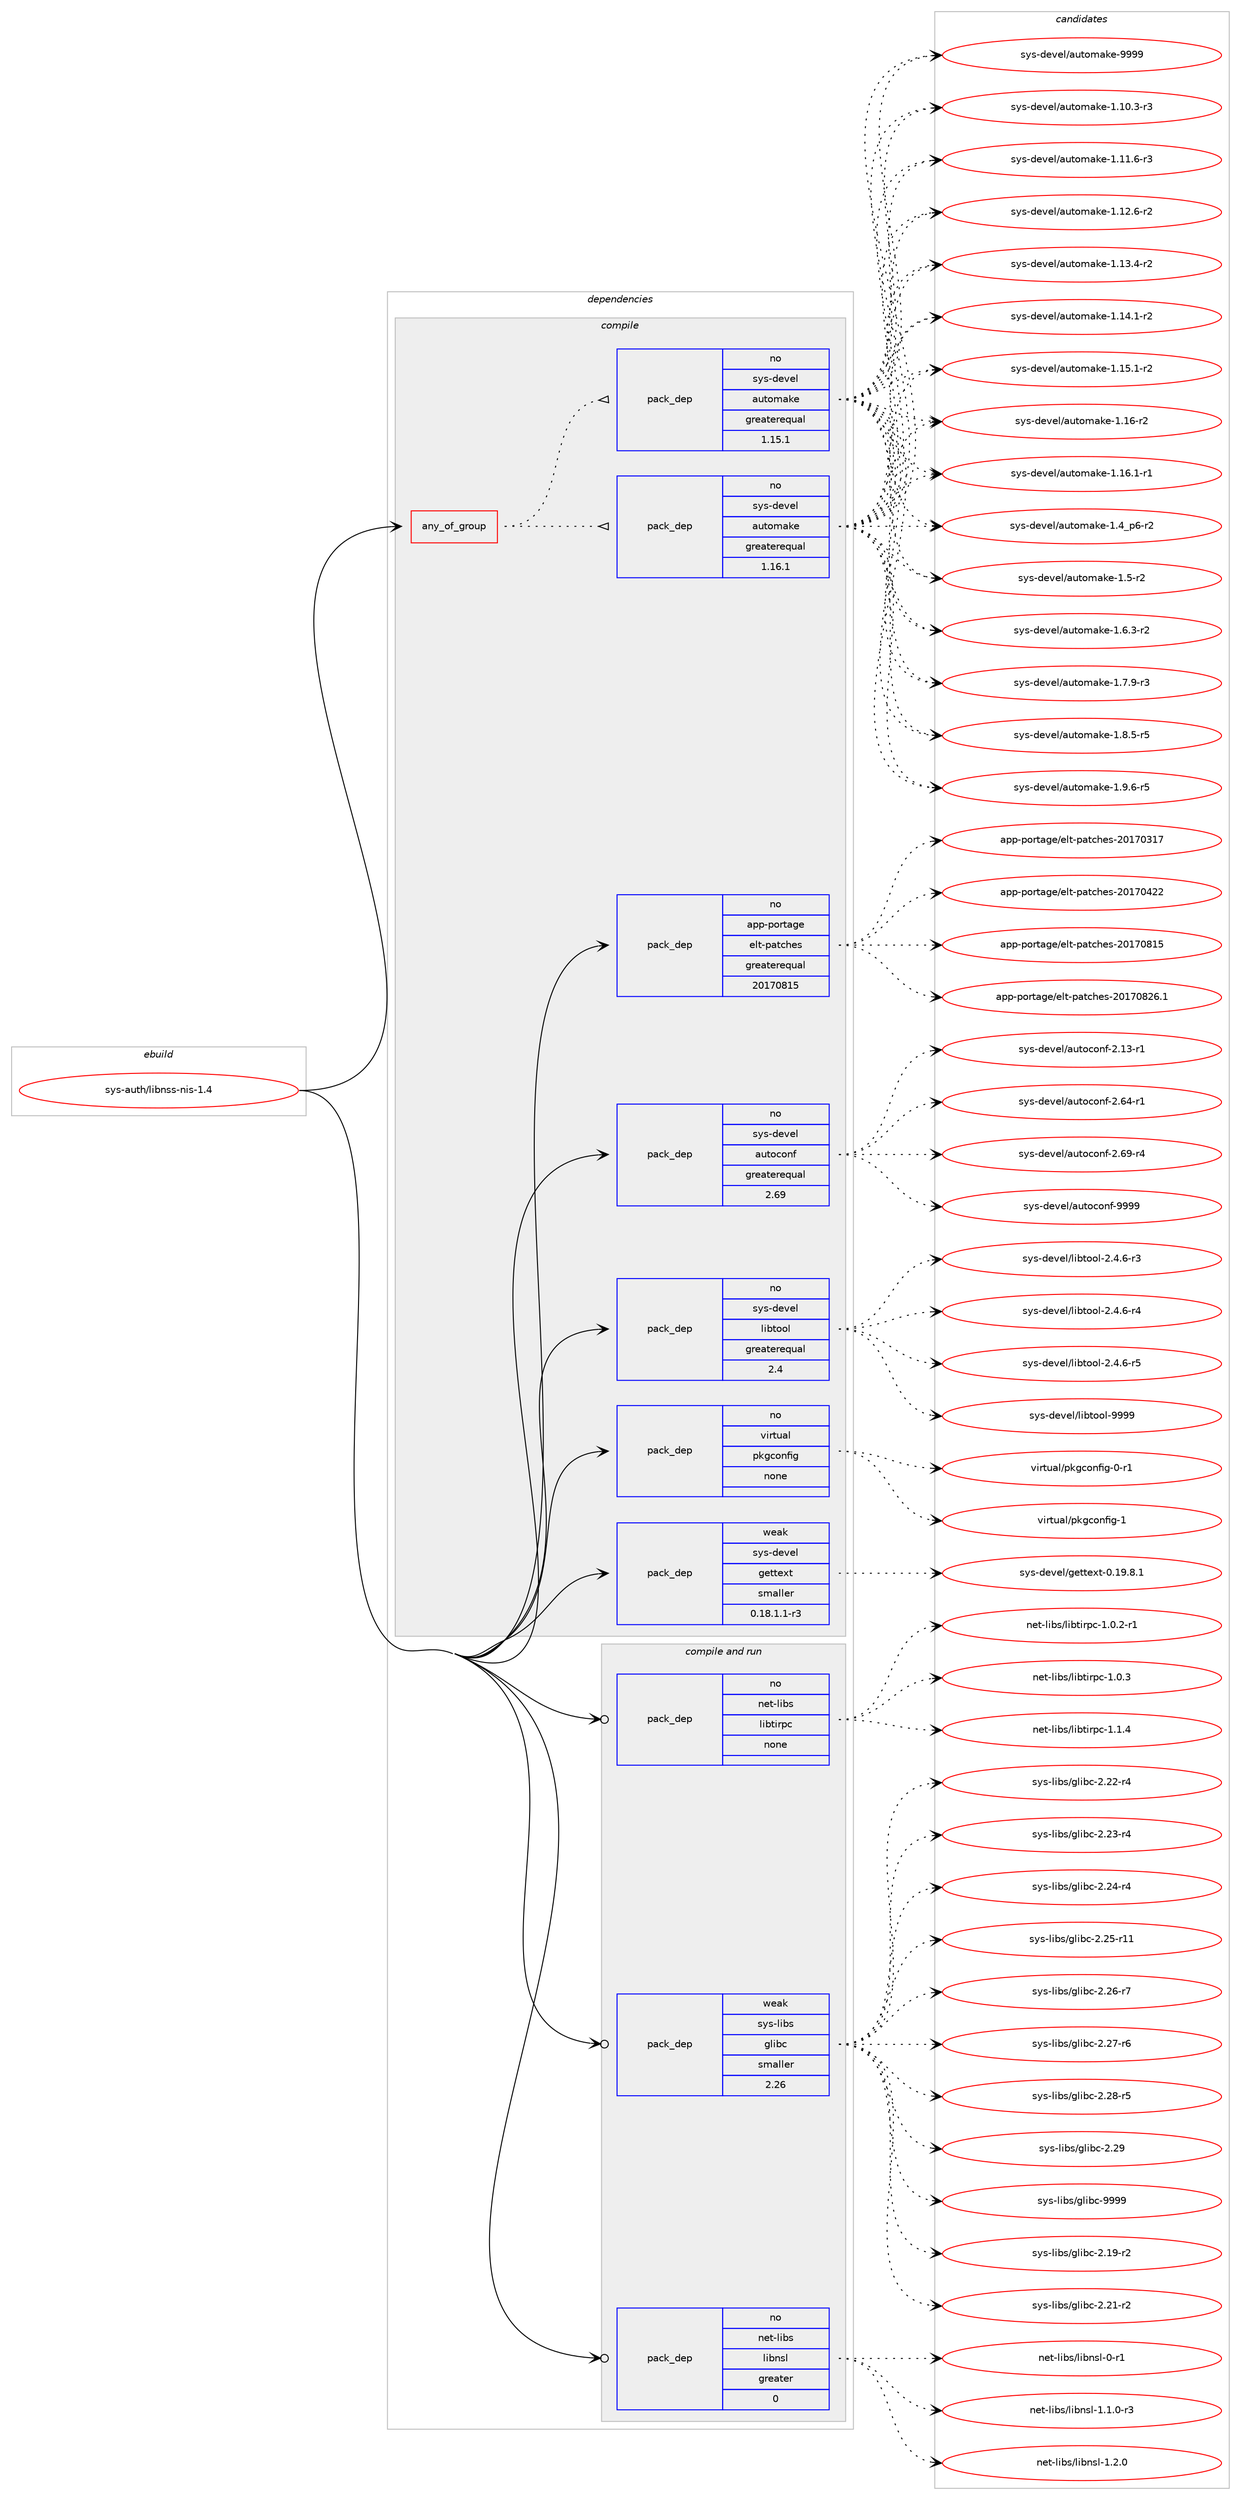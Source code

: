 digraph prolog {

# *************
# Graph options
# *************

newrank=true;
concentrate=true;
compound=true;
graph [rankdir=LR,fontname=Helvetica,fontsize=10,ranksep=1.5];#, ranksep=2.5, nodesep=0.2];
edge  [arrowhead=vee];
node  [fontname=Helvetica,fontsize=10];

# **********
# The ebuild
# **********

subgraph cluster_leftcol {
color=gray;
rank=same;
label=<<i>ebuild</i>>;
id [label="sys-auth/libnss-nis-1.4", color=red, width=4, href="../sys-auth/libnss-nis-1.4.svg"];
}

# ****************
# The dependencies
# ****************

subgraph cluster_midcol {
color=gray;
label=<<i>dependencies</i>>;
subgraph cluster_compile {
fillcolor="#eeeeee";
style=filled;
label=<<i>compile</i>>;
subgraph any27221 {
dependency1717178 [label=<<TABLE BORDER="0" CELLBORDER="1" CELLSPACING="0" CELLPADDING="4"><TR><TD CELLPADDING="10">any_of_group</TD></TR></TABLE>>, shape=none, color=red];subgraph pack1231349 {
dependency1717179 [label=<<TABLE BORDER="0" CELLBORDER="1" CELLSPACING="0" CELLPADDING="4" WIDTH="220"><TR><TD ROWSPAN="6" CELLPADDING="30">pack_dep</TD></TR><TR><TD WIDTH="110">no</TD></TR><TR><TD>sys-devel</TD></TR><TR><TD>automake</TD></TR><TR><TD>greaterequal</TD></TR><TR><TD>1.16.1</TD></TR></TABLE>>, shape=none, color=blue];
}
dependency1717178:e -> dependency1717179:w [weight=20,style="dotted",arrowhead="oinv"];
subgraph pack1231350 {
dependency1717180 [label=<<TABLE BORDER="0" CELLBORDER="1" CELLSPACING="0" CELLPADDING="4" WIDTH="220"><TR><TD ROWSPAN="6" CELLPADDING="30">pack_dep</TD></TR><TR><TD WIDTH="110">no</TD></TR><TR><TD>sys-devel</TD></TR><TR><TD>automake</TD></TR><TR><TD>greaterequal</TD></TR><TR><TD>1.15.1</TD></TR></TABLE>>, shape=none, color=blue];
}
dependency1717178:e -> dependency1717180:w [weight=20,style="dotted",arrowhead="oinv"];
}
id:e -> dependency1717178:w [weight=20,style="solid",arrowhead="vee"];
subgraph pack1231351 {
dependency1717181 [label=<<TABLE BORDER="0" CELLBORDER="1" CELLSPACING="0" CELLPADDING="4" WIDTH="220"><TR><TD ROWSPAN="6" CELLPADDING="30">pack_dep</TD></TR><TR><TD WIDTH="110">no</TD></TR><TR><TD>app-portage</TD></TR><TR><TD>elt-patches</TD></TR><TR><TD>greaterequal</TD></TR><TR><TD>20170815</TD></TR></TABLE>>, shape=none, color=blue];
}
id:e -> dependency1717181:w [weight=20,style="solid",arrowhead="vee"];
subgraph pack1231352 {
dependency1717182 [label=<<TABLE BORDER="0" CELLBORDER="1" CELLSPACING="0" CELLPADDING="4" WIDTH="220"><TR><TD ROWSPAN="6" CELLPADDING="30">pack_dep</TD></TR><TR><TD WIDTH="110">no</TD></TR><TR><TD>sys-devel</TD></TR><TR><TD>autoconf</TD></TR><TR><TD>greaterequal</TD></TR><TR><TD>2.69</TD></TR></TABLE>>, shape=none, color=blue];
}
id:e -> dependency1717182:w [weight=20,style="solid",arrowhead="vee"];
subgraph pack1231353 {
dependency1717183 [label=<<TABLE BORDER="0" CELLBORDER="1" CELLSPACING="0" CELLPADDING="4" WIDTH="220"><TR><TD ROWSPAN="6" CELLPADDING="30">pack_dep</TD></TR><TR><TD WIDTH="110">no</TD></TR><TR><TD>sys-devel</TD></TR><TR><TD>libtool</TD></TR><TR><TD>greaterequal</TD></TR><TR><TD>2.4</TD></TR></TABLE>>, shape=none, color=blue];
}
id:e -> dependency1717183:w [weight=20,style="solid",arrowhead="vee"];
subgraph pack1231354 {
dependency1717184 [label=<<TABLE BORDER="0" CELLBORDER="1" CELLSPACING="0" CELLPADDING="4" WIDTH="220"><TR><TD ROWSPAN="6" CELLPADDING="30">pack_dep</TD></TR><TR><TD WIDTH="110">no</TD></TR><TR><TD>virtual</TD></TR><TR><TD>pkgconfig</TD></TR><TR><TD>none</TD></TR><TR><TD></TD></TR></TABLE>>, shape=none, color=blue];
}
id:e -> dependency1717184:w [weight=20,style="solid",arrowhead="vee"];
subgraph pack1231355 {
dependency1717185 [label=<<TABLE BORDER="0" CELLBORDER="1" CELLSPACING="0" CELLPADDING="4" WIDTH="220"><TR><TD ROWSPAN="6" CELLPADDING="30">pack_dep</TD></TR><TR><TD WIDTH="110">weak</TD></TR><TR><TD>sys-devel</TD></TR><TR><TD>gettext</TD></TR><TR><TD>smaller</TD></TR><TR><TD>0.18.1.1-r3</TD></TR></TABLE>>, shape=none, color=blue];
}
id:e -> dependency1717185:w [weight=20,style="solid",arrowhead="vee"];
}
subgraph cluster_compileandrun {
fillcolor="#eeeeee";
style=filled;
label=<<i>compile and run</i>>;
subgraph pack1231356 {
dependency1717186 [label=<<TABLE BORDER="0" CELLBORDER="1" CELLSPACING="0" CELLPADDING="4" WIDTH="220"><TR><TD ROWSPAN="6" CELLPADDING="30">pack_dep</TD></TR><TR><TD WIDTH="110">no</TD></TR><TR><TD>net-libs</TD></TR><TR><TD>libnsl</TD></TR><TR><TD>greater</TD></TR><TR><TD>0</TD></TR></TABLE>>, shape=none, color=blue];
}
id:e -> dependency1717186:w [weight=20,style="solid",arrowhead="odotvee"];
subgraph pack1231357 {
dependency1717187 [label=<<TABLE BORDER="0" CELLBORDER="1" CELLSPACING="0" CELLPADDING="4" WIDTH="220"><TR><TD ROWSPAN="6" CELLPADDING="30">pack_dep</TD></TR><TR><TD WIDTH="110">no</TD></TR><TR><TD>net-libs</TD></TR><TR><TD>libtirpc</TD></TR><TR><TD>none</TD></TR><TR><TD></TD></TR></TABLE>>, shape=none, color=blue];
}
id:e -> dependency1717187:w [weight=20,style="solid",arrowhead="odotvee"];
subgraph pack1231358 {
dependency1717188 [label=<<TABLE BORDER="0" CELLBORDER="1" CELLSPACING="0" CELLPADDING="4" WIDTH="220"><TR><TD ROWSPAN="6" CELLPADDING="30">pack_dep</TD></TR><TR><TD WIDTH="110">weak</TD></TR><TR><TD>sys-libs</TD></TR><TR><TD>glibc</TD></TR><TR><TD>smaller</TD></TR><TR><TD>2.26</TD></TR></TABLE>>, shape=none, color=blue];
}
id:e -> dependency1717188:w [weight=20,style="solid",arrowhead="odotvee"];
}
subgraph cluster_run {
fillcolor="#eeeeee";
style=filled;
label=<<i>run</i>>;
}
}

# **************
# The candidates
# **************

subgraph cluster_choices {
rank=same;
color=gray;
label=<<i>candidates</i>>;

subgraph choice1231349 {
color=black;
nodesep=1;
choice11512111545100101118101108479711711611110997107101454946494846514511451 [label="sys-devel/automake-1.10.3-r3", color=red, width=4,href="../sys-devel/automake-1.10.3-r3.svg"];
choice11512111545100101118101108479711711611110997107101454946494946544511451 [label="sys-devel/automake-1.11.6-r3", color=red, width=4,href="../sys-devel/automake-1.11.6-r3.svg"];
choice11512111545100101118101108479711711611110997107101454946495046544511450 [label="sys-devel/automake-1.12.6-r2", color=red, width=4,href="../sys-devel/automake-1.12.6-r2.svg"];
choice11512111545100101118101108479711711611110997107101454946495146524511450 [label="sys-devel/automake-1.13.4-r2", color=red, width=4,href="../sys-devel/automake-1.13.4-r2.svg"];
choice11512111545100101118101108479711711611110997107101454946495246494511450 [label="sys-devel/automake-1.14.1-r2", color=red, width=4,href="../sys-devel/automake-1.14.1-r2.svg"];
choice11512111545100101118101108479711711611110997107101454946495346494511450 [label="sys-devel/automake-1.15.1-r2", color=red, width=4,href="../sys-devel/automake-1.15.1-r2.svg"];
choice1151211154510010111810110847971171161111099710710145494649544511450 [label="sys-devel/automake-1.16-r2", color=red, width=4,href="../sys-devel/automake-1.16-r2.svg"];
choice11512111545100101118101108479711711611110997107101454946495446494511449 [label="sys-devel/automake-1.16.1-r1", color=red, width=4,href="../sys-devel/automake-1.16.1-r1.svg"];
choice115121115451001011181011084797117116111109971071014549465295112544511450 [label="sys-devel/automake-1.4_p6-r2", color=red, width=4,href="../sys-devel/automake-1.4_p6-r2.svg"];
choice11512111545100101118101108479711711611110997107101454946534511450 [label="sys-devel/automake-1.5-r2", color=red, width=4,href="../sys-devel/automake-1.5-r2.svg"];
choice115121115451001011181011084797117116111109971071014549465446514511450 [label="sys-devel/automake-1.6.3-r2", color=red, width=4,href="../sys-devel/automake-1.6.3-r2.svg"];
choice115121115451001011181011084797117116111109971071014549465546574511451 [label="sys-devel/automake-1.7.9-r3", color=red, width=4,href="../sys-devel/automake-1.7.9-r3.svg"];
choice115121115451001011181011084797117116111109971071014549465646534511453 [label="sys-devel/automake-1.8.5-r5", color=red, width=4,href="../sys-devel/automake-1.8.5-r5.svg"];
choice115121115451001011181011084797117116111109971071014549465746544511453 [label="sys-devel/automake-1.9.6-r5", color=red, width=4,href="../sys-devel/automake-1.9.6-r5.svg"];
choice115121115451001011181011084797117116111109971071014557575757 [label="sys-devel/automake-9999", color=red, width=4,href="../sys-devel/automake-9999.svg"];
dependency1717179:e -> choice11512111545100101118101108479711711611110997107101454946494846514511451:w [style=dotted,weight="100"];
dependency1717179:e -> choice11512111545100101118101108479711711611110997107101454946494946544511451:w [style=dotted,weight="100"];
dependency1717179:e -> choice11512111545100101118101108479711711611110997107101454946495046544511450:w [style=dotted,weight="100"];
dependency1717179:e -> choice11512111545100101118101108479711711611110997107101454946495146524511450:w [style=dotted,weight="100"];
dependency1717179:e -> choice11512111545100101118101108479711711611110997107101454946495246494511450:w [style=dotted,weight="100"];
dependency1717179:e -> choice11512111545100101118101108479711711611110997107101454946495346494511450:w [style=dotted,weight="100"];
dependency1717179:e -> choice1151211154510010111810110847971171161111099710710145494649544511450:w [style=dotted,weight="100"];
dependency1717179:e -> choice11512111545100101118101108479711711611110997107101454946495446494511449:w [style=dotted,weight="100"];
dependency1717179:e -> choice115121115451001011181011084797117116111109971071014549465295112544511450:w [style=dotted,weight="100"];
dependency1717179:e -> choice11512111545100101118101108479711711611110997107101454946534511450:w [style=dotted,weight="100"];
dependency1717179:e -> choice115121115451001011181011084797117116111109971071014549465446514511450:w [style=dotted,weight="100"];
dependency1717179:e -> choice115121115451001011181011084797117116111109971071014549465546574511451:w [style=dotted,weight="100"];
dependency1717179:e -> choice115121115451001011181011084797117116111109971071014549465646534511453:w [style=dotted,weight="100"];
dependency1717179:e -> choice115121115451001011181011084797117116111109971071014549465746544511453:w [style=dotted,weight="100"];
dependency1717179:e -> choice115121115451001011181011084797117116111109971071014557575757:w [style=dotted,weight="100"];
}
subgraph choice1231350 {
color=black;
nodesep=1;
choice11512111545100101118101108479711711611110997107101454946494846514511451 [label="sys-devel/automake-1.10.3-r3", color=red, width=4,href="../sys-devel/automake-1.10.3-r3.svg"];
choice11512111545100101118101108479711711611110997107101454946494946544511451 [label="sys-devel/automake-1.11.6-r3", color=red, width=4,href="../sys-devel/automake-1.11.6-r3.svg"];
choice11512111545100101118101108479711711611110997107101454946495046544511450 [label="sys-devel/automake-1.12.6-r2", color=red, width=4,href="../sys-devel/automake-1.12.6-r2.svg"];
choice11512111545100101118101108479711711611110997107101454946495146524511450 [label="sys-devel/automake-1.13.4-r2", color=red, width=4,href="../sys-devel/automake-1.13.4-r2.svg"];
choice11512111545100101118101108479711711611110997107101454946495246494511450 [label="sys-devel/automake-1.14.1-r2", color=red, width=4,href="../sys-devel/automake-1.14.1-r2.svg"];
choice11512111545100101118101108479711711611110997107101454946495346494511450 [label="sys-devel/automake-1.15.1-r2", color=red, width=4,href="../sys-devel/automake-1.15.1-r2.svg"];
choice1151211154510010111810110847971171161111099710710145494649544511450 [label="sys-devel/automake-1.16-r2", color=red, width=4,href="../sys-devel/automake-1.16-r2.svg"];
choice11512111545100101118101108479711711611110997107101454946495446494511449 [label="sys-devel/automake-1.16.1-r1", color=red, width=4,href="../sys-devel/automake-1.16.1-r1.svg"];
choice115121115451001011181011084797117116111109971071014549465295112544511450 [label="sys-devel/automake-1.4_p6-r2", color=red, width=4,href="../sys-devel/automake-1.4_p6-r2.svg"];
choice11512111545100101118101108479711711611110997107101454946534511450 [label="sys-devel/automake-1.5-r2", color=red, width=4,href="../sys-devel/automake-1.5-r2.svg"];
choice115121115451001011181011084797117116111109971071014549465446514511450 [label="sys-devel/automake-1.6.3-r2", color=red, width=4,href="../sys-devel/automake-1.6.3-r2.svg"];
choice115121115451001011181011084797117116111109971071014549465546574511451 [label="sys-devel/automake-1.7.9-r3", color=red, width=4,href="../sys-devel/automake-1.7.9-r3.svg"];
choice115121115451001011181011084797117116111109971071014549465646534511453 [label="sys-devel/automake-1.8.5-r5", color=red, width=4,href="../sys-devel/automake-1.8.5-r5.svg"];
choice115121115451001011181011084797117116111109971071014549465746544511453 [label="sys-devel/automake-1.9.6-r5", color=red, width=4,href="../sys-devel/automake-1.9.6-r5.svg"];
choice115121115451001011181011084797117116111109971071014557575757 [label="sys-devel/automake-9999", color=red, width=4,href="../sys-devel/automake-9999.svg"];
dependency1717180:e -> choice11512111545100101118101108479711711611110997107101454946494846514511451:w [style=dotted,weight="100"];
dependency1717180:e -> choice11512111545100101118101108479711711611110997107101454946494946544511451:w [style=dotted,weight="100"];
dependency1717180:e -> choice11512111545100101118101108479711711611110997107101454946495046544511450:w [style=dotted,weight="100"];
dependency1717180:e -> choice11512111545100101118101108479711711611110997107101454946495146524511450:w [style=dotted,weight="100"];
dependency1717180:e -> choice11512111545100101118101108479711711611110997107101454946495246494511450:w [style=dotted,weight="100"];
dependency1717180:e -> choice11512111545100101118101108479711711611110997107101454946495346494511450:w [style=dotted,weight="100"];
dependency1717180:e -> choice1151211154510010111810110847971171161111099710710145494649544511450:w [style=dotted,weight="100"];
dependency1717180:e -> choice11512111545100101118101108479711711611110997107101454946495446494511449:w [style=dotted,weight="100"];
dependency1717180:e -> choice115121115451001011181011084797117116111109971071014549465295112544511450:w [style=dotted,weight="100"];
dependency1717180:e -> choice11512111545100101118101108479711711611110997107101454946534511450:w [style=dotted,weight="100"];
dependency1717180:e -> choice115121115451001011181011084797117116111109971071014549465446514511450:w [style=dotted,weight="100"];
dependency1717180:e -> choice115121115451001011181011084797117116111109971071014549465546574511451:w [style=dotted,weight="100"];
dependency1717180:e -> choice115121115451001011181011084797117116111109971071014549465646534511453:w [style=dotted,weight="100"];
dependency1717180:e -> choice115121115451001011181011084797117116111109971071014549465746544511453:w [style=dotted,weight="100"];
dependency1717180:e -> choice115121115451001011181011084797117116111109971071014557575757:w [style=dotted,weight="100"];
}
subgraph choice1231351 {
color=black;
nodesep=1;
choice97112112451121111141169710310147101108116451129711699104101115455048495548514955 [label="app-portage/elt-patches-20170317", color=red, width=4,href="../app-portage/elt-patches-20170317.svg"];
choice97112112451121111141169710310147101108116451129711699104101115455048495548525050 [label="app-portage/elt-patches-20170422", color=red, width=4,href="../app-portage/elt-patches-20170422.svg"];
choice97112112451121111141169710310147101108116451129711699104101115455048495548564953 [label="app-portage/elt-patches-20170815", color=red, width=4,href="../app-portage/elt-patches-20170815.svg"];
choice971121124511211111411697103101471011081164511297116991041011154550484955485650544649 [label="app-portage/elt-patches-20170826.1", color=red, width=4,href="../app-portage/elt-patches-20170826.1.svg"];
dependency1717181:e -> choice97112112451121111141169710310147101108116451129711699104101115455048495548514955:w [style=dotted,weight="100"];
dependency1717181:e -> choice97112112451121111141169710310147101108116451129711699104101115455048495548525050:w [style=dotted,weight="100"];
dependency1717181:e -> choice97112112451121111141169710310147101108116451129711699104101115455048495548564953:w [style=dotted,weight="100"];
dependency1717181:e -> choice971121124511211111411697103101471011081164511297116991041011154550484955485650544649:w [style=dotted,weight="100"];
}
subgraph choice1231352 {
color=black;
nodesep=1;
choice1151211154510010111810110847971171161119911111010245504649514511449 [label="sys-devel/autoconf-2.13-r1", color=red, width=4,href="../sys-devel/autoconf-2.13-r1.svg"];
choice1151211154510010111810110847971171161119911111010245504654524511449 [label="sys-devel/autoconf-2.64-r1", color=red, width=4,href="../sys-devel/autoconf-2.64-r1.svg"];
choice1151211154510010111810110847971171161119911111010245504654574511452 [label="sys-devel/autoconf-2.69-r4", color=red, width=4,href="../sys-devel/autoconf-2.69-r4.svg"];
choice115121115451001011181011084797117116111991111101024557575757 [label="sys-devel/autoconf-9999", color=red, width=4,href="../sys-devel/autoconf-9999.svg"];
dependency1717182:e -> choice1151211154510010111810110847971171161119911111010245504649514511449:w [style=dotted,weight="100"];
dependency1717182:e -> choice1151211154510010111810110847971171161119911111010245504654524511449:w [style=dotted,weight="100"];
dependency1717182:e -> choice1151211154510010111810110847971171161119911111010245504654574511452:w [style=dotted,weight="100"];
dependency1717182:e -> choice115121115451001011181011084797117116111991111101024557575757:w [style=dotted,weight="100"];
}
subgraph choice1231353 {
color=black;
nodesep=1;
choice1151211154510010111810110847108105981161111111084550465246544511451 [label="sys-devel/libtool-2.4.6-r3", color=red, width=4,href="../sys-devel/libtool-2.4.6-r3.svg"];
choice1151211154510010111810110847108105981161111111084550465246544511452 [label="sys-devel/libtool-2.4.6-r4", color=red, width=4,href="../sys-devel/libtool-2.4.6-r4.svg"];
choice1151211154510010111810110847108105981161111111084550465246544511453 [label="sys-devel/libtool-2.4.6-r5", color=red, width=4,href="../sys-devel/libtool-2.4.6-r5.svg"];
choice1151211154510010111810110847108105981161111111084557575757 [label="sys-devel/libtool-9999", color=red, width=4,href="../sys-devel/libtool-9999.svg"];
dependency1717183:e -> choice1151211154510010111810110847108105981161111111084550465246544511451:w [style=dotted,weight="100"];
dependency1717183:e -> choice1151211154510010111810110847108105981161111111084550465246544511452:w [style=dotted,weight="100"];
dependency1717183:e -> choice1151211154510010111810110847108105981161111111084550465246544511453:w [style=dotted,weight="100"];
dependency1717183:e -> choice1151211154510010111810110847108105981161111111084557575757:w [style=dotted,weight="100"];
}
subgraph choice1231354 {
color=black;
nodesep=1;
choice11810511411611797108471121071039911111010210510345484511449 [label="virtual/pkgconfig-0-r1", color=red, width=4,href="../virtual/pkgconfig-0-r1.svg"];
choice1181051141161179710847112107103991111101021051034549 [label="virtual/pkgconfig-1", color=red, width=4,href="../virtual/pkgconfig-1.svg"];
dependency1717184:e -> choice11810511411611797108471121071039911111010210510345484511449:w [style=dotted,weight="100"];
dependency1717184:e -> choice1181051141161179710847112107103991111101021051034549:w [style=dotted,weight="100"];
}
subgraph choice1231355 {
color=black;
nodesep=1;
choice1151211154510010111810110847103101116116101120116454846495746564649 [label="sys-devel/gettext-0.19.8.1", color=red, width=4,href="../sys-devel/gettext-0.19.8.1.svg"];
dependency1717185:e -> choice1151211154510010111810110847103101116116101120116454846495746564649:w [style=dotted,weight="100"];
}
subgraph choice1231356 {
color=black;
nodesep=1;
choice1101011164510810598115471081059811011510845484511449 [label="net-libs/libnsl-0-r1", color=red, width=4,href="../net-libs/libnsl-0-r1.svg"];
choice110101116451081059811547108105981101151084549464946484511451 [label="net-libs/libnsl-1.1.0-r3", color=red, width=4,href="../net-libs/libnsl-1.1.0-r3.svg"];
choice11010111645108105981154710810598110115108454946504648 [label="net-libs/libnsl-1.2.0", color=red, width=4,href="../net-libs/libnsl-1.2.0.svg"];
dependency1717186:e -> choice1101011164510810598115471081059811011510845484511449:w [style=dotted,weight="100"];
dependency1717186:e -> choice110101116451081059811547108105981101151084549464946484511451:w [style=dotted,weight="100"];
dependency1717186:e -> choice11010111645108105981154710810598110115108454946504648:w [style=dotted,weight="100"];
}
subgraph choice1231357 {
color=black;
nodesep=1;
choice11010111645108105981154710810598116105114112994549464846504511449 [label="net-libs/libtirpc-1.0.2-r1", color=red, width=4,href="../net-libs/libtirpc-1.0.2-r1.svg"];
choice1101011164510810598115471081059811610511411299454946484651 [label="net-libs/libtirpc-1.0.3", color=red, width=4,href="../net-libs/libtirpc-1.0.3.svg"];
choice1101011164510810598115471081059811610511411299454946494652 [label="net-libs/libtirpc-1.1.4", color=red, width=4,href="../net-libs/libtirpc-1.1.4.svg"];
dependency1717187:e -> choice11010111645108105981154710810598116105114112994549464846504511449:w [style=dotted,weight="100"];
dependency1717187:e -> choice1101011164510810598115471081059811610511411299454946484651:w [style=dotted,weight="100"];
dependency1717187:e -> choice1101011164510810598115471081059811610511411299454946494652:w [style=dotted,weight="100"];
}
subgraph choice1231358 {
color=black;
nodesep=1;
choice115121115451081059811547103108105989945504649574511450 [label="sys-libs/glibc-2.19-r2", color=red, width=4,href="../sys-libs/glibc-2.19-r2.svg"];
choice115121115451081059811547103108105989945504650494511450 [label="sys-libs/glibc-2.21-r2", color=red, width=4,href="../sys-libs/glibc-2.21-r2.svg"];
choice115121115451081059811547103108105989945504650504511452 [label="sys-libs/glibc-2.22-r4", color=red, width=4,href="../sys-libs/glibc-2.22-r4.svg"];
choice115121115451081059811547103108105989945504650514511452 [label="sys-libs/glibc-2.23-r4", color=red, width=4,href="../sys-libs/glibc-2.23-r4.svg"];
choice115121115451081059811547103108105989945504650524511452 [label="sys-libs/glibc-2.24-r4", color=red, width=4,href="../sys-libs/glibc-2.24-r4.svg"];
choice11512111545108105981154710310810598994550465053451144949 [label="sys-libs/glibc-2.25-r11", color=red, width=4,href="../sys-libs/glibc-2.25-r11.svg"];
choice115121115451081059811547103108105989945504650544511455 [label="sys-libs/glibc-2.26-r7", color=red, width=4,href="../sys-libs/glibc-2.26-r7.svg"];
choice115121115451081059811547103108105989945504650554511454 [label="sys-libs/glibc-2.27-r6", color=red, width=4,href="../sys-libs/glibc-2.27-r6.svg"];
choice115121115451081059811547103108105989945504650564511453 [label="sys-libs/glibc-2.28-r5", color=red, width=4,href="../sys-libs/glibc-2.28-r5.svg"];
choice11512111545108105981154710310810598994550465057 [label="sys-libs/glibc-2.29", color=red, width=4,href="../sys-libs/glibc-2.29.svg"];
choice11512111545108105981154710310810598994557575757 [label="sys-libs/glibc-9999", color=red, width=4,href="../sys-libs/glibc-9999.svg"];
dependency1717188:e -> choice115121115451081059811547103108105989945504649574511450:w [style=dotted,weight="100"];
dependency1717188:e -> choice115121115451081059811547103108105989945504650494511450:w [style=dotted,weight="100"];
dependency1717188:e -> choice115121115451081059811547103108105989945504650504511452:w [style=dotted,weight="100"];
dependency1717188:e -> choice115121115451081059811547103108105989945504650514511452:w [style=dotted,weight="100"];
dependency1717188:e -> choice115121115451081059811547103108105989945504650524511452:w [style=dotted,weight="100"];
dependency1717188:e -> choice11512111545108105981154710310810598994550465053451144949:w [style=dotted,weight="100"];
dependency1717188:e -> choice115121115451081059811547103108105989945504650544511455:w [style=dotted,weight="100"];
dependency1717188:e -> choice115121115451081059811547103108105989945504650554511454:w [style=dotted,weight="100"];
dependency1717188:e -> choice115121115451081059811547103108105989945504650564511453:w [style=dotted,weight="100"];
dependency1717188:e -> choice11512111545108105981154710310810598994550465057:w [style=dotted,weight="100"];
dependency1717188:e -> choice11512111545108105981154710310810598994557575757:w [style=dotted,weight="100"];
}
}

}
